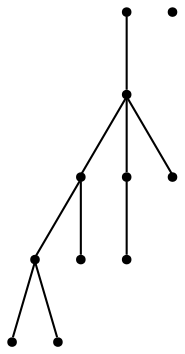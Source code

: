 graph {
  node [shape=point,comment="{\"directed\":false,\"doi\":\"10.1007/978-3-540-70904-6_21\",\"figure\":\"3 (2)\"}"]

  v0 [pos="1282.5927734375,1846.3838085983737"]
  v1 [pos="1433.183230377907,1819.8213085983737"]
  v2 [pos="1258.9633539244187,1776.507773543849"]
  v3 [pos="1227.457503633721,1980.258797154282"]
  v4 [pos="1297.344440406977,2077.6338085983734"]
  v5 [pos="1155.6316088299418,2014.6337971542819"]
  v6 [pos="1035.546761446221,1967.4462780807955"]
  v7 [pos="1133.940098110465,2086.508797154282"]
  v8 [pos="1205.8284702034885,1830.6337818954928"]
  v9 [pos="1095.559011627907,1835.5713035121107"]
  v10 [pos="971.5348837209302,1992.007778630112"]

  v0 -- v1 [id="-1",pos="1282.5927734375,1846.3838085983737 1433.183230377907,1819.8213085983737 1433.183230377907,1819.8213085983737 1433.183230377907,1819.8213085983737"]
  v6 -- v10 [id="-2",pos="1035.546761446221,1967.4462780807955 971.5348837209302,1992.007778630112 971.5348837209302,1992.007778630112 971.5348837209302,1992.007778630112"]
  v9 -- v5 [id="-3",pos="1095.559011627907,1835.5713035121107 1143.8211119186046,1866.0785501653497 1143.8211119186046,1866.0785501653497 1143.8211119186046,1866.0785501653497 1155.6316088299418,2014.6337971542819 1155.6316088299418,2014.6337971542819 1155.6316088299418,2014.6337971542819"]
  v5 -- v6 [id="-5",pos="1155.6316088299418,2014.6337971542819 1035.546761446221,1967.4462780807955 1035.546761446221,1967.4462780807955 1035.546761446221,1967.4462780807955"]
  v5 -- v3 [id="-6",pos="1155.6316088299418,2014.6337971542819 1227.457503633721,1980.258797154282 1227.457503633721,1980.258797154282 1227.457503633721,1980.258797154282"]
  v5 -- v7 [id="-7",pos="1155.6316088299418,2014.6337971542819 1133.940098110465,2086.508797154282 1133.940098110465,2086.508797154282 1133.940098110465,2086.508797154282"]
  v3 -- v0 [id="-8",pos="1227.457503633721,1980.258797154282 1282.5927734375,1846.3838085983737 1282.5927734375,1846.3838085983737 1282.5927734375,1846.3838085983737"]
  v3 -- v4 [id="-9",pos="1227.457503633721,1980.258797154282 1297.344440406977,2077.6338085983734 1297.344440406977,2077.6338085983734 1297.344440406977,2077.6338085983734"]
  v0 -- v2 [id="-10",pos="1282.5927734375,1846.3838085983737 1258.9633539244187,1776.507773543849 1258.9633539244187,1776.507773543849 1258.9633539244187,1776.507773543849"]
}
